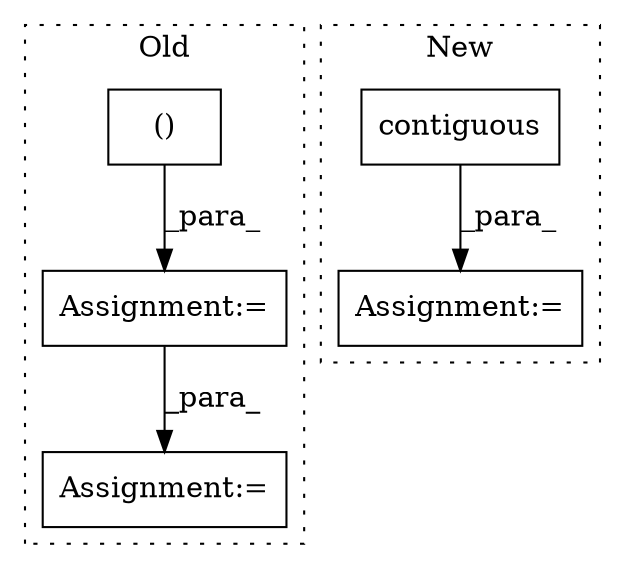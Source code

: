 digraph G {
subgraph cluster0 {
1 [label="()" a="106" s="4033" l="25" shape="box"];
4 [label="Assignment:=" a="7" s="4017" l="1" shape="box"];
5 [label="Assignment:=" a="7" s="4069" l="12" shape="box"];
label = "Old";
style="dotted";
}
subgraph cluster1 {
2 [label="contiguous" a="32" s="3810" l="12" shape="box"];
3 [label="Assignment:=" a="7" s="3777" l="1" shape="box"];
label = "New";
style="dotted";
}
1 -> 4 [label="_para_"];
2 -> 3 [label="_para_"];
4 -> 5 [label="_para_"];
}